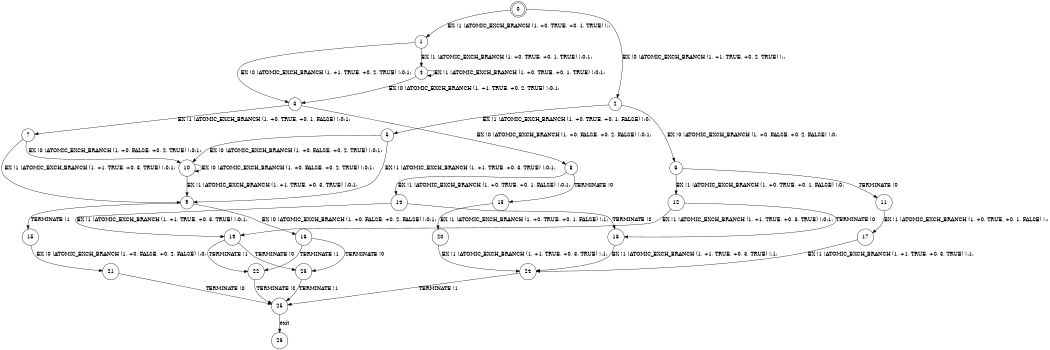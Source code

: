 digraph BCG {
size = "7, 10.5";
center = TRUE;
node [shape = circle];
0 [peripheries = 2];
0 -> 1 [label = "EX !1 !ATOMIC_EXCH_BRANCH (1, +0, TRUE, +0, 1, TRUE) !::"];
0 -> 2 [label = "EX !0 !ATOMIC_EXCH_BRANCH (1, +1, TRUE, +0, 2, TRUE) !::"];
1 -> 3 [label = "EX !0 !ATOMIC_EXCH_BRANCH (1, +1, TRUE, +0, 2, TRUE) !:0:1:"];
1 -> 4 [label = "EX !1 !ATOMIC_EXCH_BRANCH (1, +0, TRUE, +0, 1, TRUE) !:0:1:"];
2 -> 5 [label = "EX !1 !ATOMIC_EXCH_BRANCH (1, +0, TRUE, +0, 1, FALSE) !:0:"];
2 -> 6 [label = "EX !0 !ATOMIC_EXCH_BRANCH (1, +0, FALSE, +0, 2, FALSE) !:0:"];
3 -> 7 [label = "EX !1 !ATOMIC_EXCH_BRANCH (1, +0, TRUE, +0, 1, FALSE) !:0:1:"];
3 -> 8 [label = "EX !0 !ATOMIC_EXCH_BRANCH (1, +0, FALSE, +0, 2, FALSE) !:0:1:"];
4 -> 3 [label = "EX !0 !ATOMIC_EXCH_BRANCH (1, +1, TRUE, +0, 2, TRUE) !:0:1:"];
4 -> 4 [label = "EX !1 !ATOMIC_EXCH_BRANCH (1, +0, TRUE, +0, 1, TRUE) !:0:1:"];
5 -> 9 [label = "EX !1 !ATOMIC_EXCH_BRANCH (1, +1, TRUE, +0, 3, TRUE) !:0:1:"];
5 -> 10 [label = "EX !0 !ATOMIC_EXCH_BRANCH (1, +0, FALSE, +0, 2, TRUE) !:0:1:"];
6 -> 11 [label = "TERMINATE !0"];
6 -> 12 [label = "EX !1 !ATOMIC_EXCH_BRANCH (1, +0, TRUE, +0, 1, FALSE) !:0:"];
7 -> 9 [label = "EX !1 !ATOMIC_EXCH_BRANCH (1, +1, TRUE, +0, 3, TRUE) !:0:1:"];
7 -> 10 [label = "EX !0 !ATOMIC_EXCH_BRANCH (1, +0, FALSE, +0, 2, TRUE) !:0:1:"];
8 -> 13 [label = "TERMINATE !0"];
8 -> 14 [label = "EX !1 !ATOMIC_EXCH_BRANCH (1, +0, TRUE, +0, 1, FALSE) !:0:1:"];
9 -> 15 [label = "TERMINATE !1"];
9 -> 16 [label = "EX !0 !ATOMIC_EXCH_BRANCH (1, +0, FALSE, +0, 2, FALSE) !:0:1:"];
10 -> 9 [label = "EX !1 !ATOMIC_EXCH_BRANCH (1, +1, TRUE, +0, 3, TRUE) !:0:1:"];
10 -> 10 [label = "EX !0 !ATOMIC_EXCH_BRANCH (1, +0, FALSE, +0, 2, TRUE) !:0:1:"];
11 -> 17 [label = "EX !1 !ATOMIC_EXCH_BRANCH (1, +0, TRUE, +0, 1, FALSE) !::"];
12 -> 18 [label = "TERMINATE !0"];
12 -> 19 [label = "EX !1 !ATOMIC_EXCH_BRANCH (1, +1, TRUE, +0, 3, TRUE) !:0:1:"];
13 -> 20 [label = "EX !1 !ATOMIC_EXCH_BRANCH (1, +0, TRUE, +0, 1, FALSE) !:1:"];
14 -> 18 [label = "TERMINATE !0"];
14 -> 19 [label = "EX !1 !ATOMIC_EXCH_BRANCH (1, +1, TRUE, +0, 3, TRUE) !:0:1:"];
15 -> 21 [label = "EX !0 !ATOMIC_EXCH_BRANCH (1, +0, FALSE, +0, 2, FALSE) !:0:"];
16 -> 22 [label = "TERMINATE !1"];
16 -> 23 [label = "TERMINATE !0"];
17 -> 24 [label = "EX !1 !ATOMIC_EXCH_BRANCH (1, +1, TRUE, +0, 3, TRUE) !:1:"];
18 -> 24 [label = "EX !1 !ATOMIC_EXCH_BRANCH (1, +1, TRUE, +0, 3, TRUE) !:1:"];
19 -> 22 [label = "TERMINATE !1"];
19 -> 23 [label = "TERMINATE !0"];
20 -> 24 [label = "EX !1 !ATOMIC_EXCH_BRANCH (1, +1, TRUE, +0, 3, TRUE) !:1:"];
21 -> 25 [label = "TERMINATE !0"];
22 -> 25 [label = "TERMINATE !0"];
23 -> 25 [label = "TERMINATE !1"];
24 -> 25 [label = "TERMINATE !1"];
25 -> 26 [label = "exit"];
}
